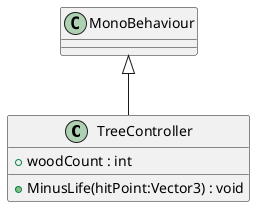 @startuml
class TreeController {
    + woodCount : int
    + MinusLife(hitPoint:Vector3) : void
}
MonoBehaviour <|-- TreeController
@enduml
